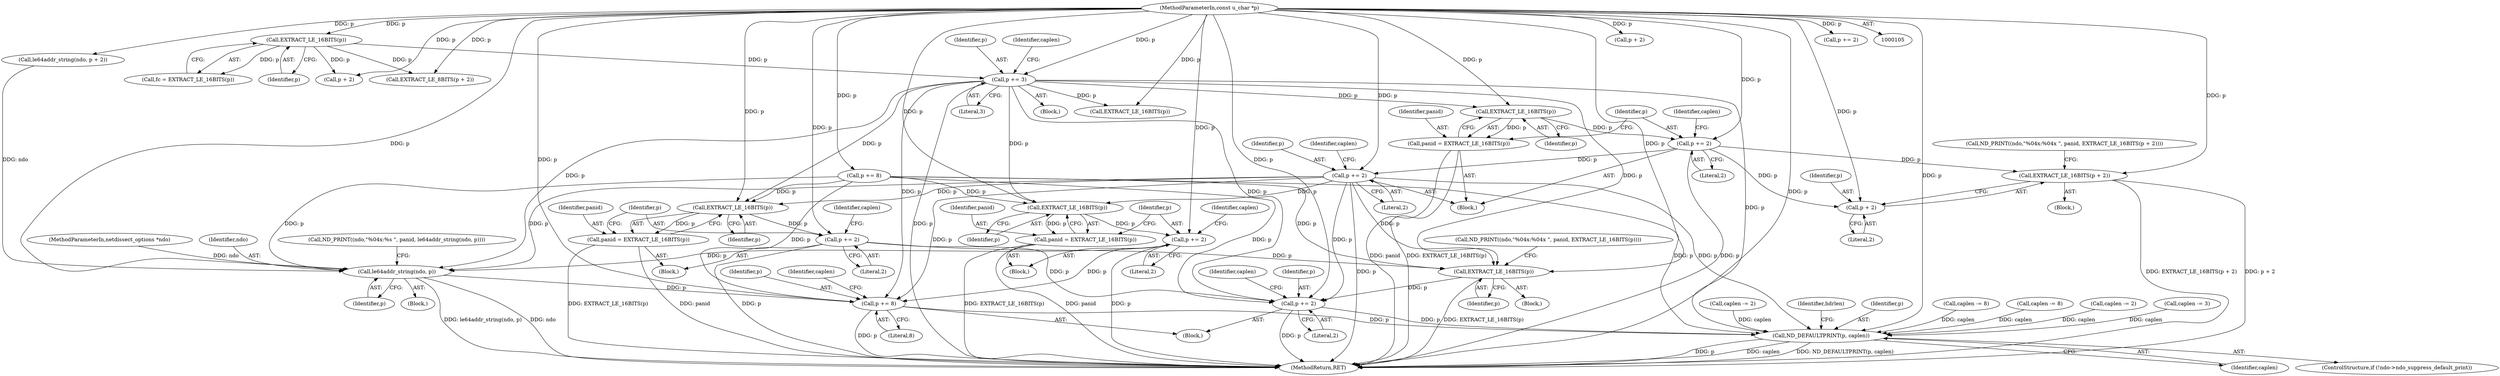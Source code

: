 digraph "0_tcpdump_9be4e0b5938b705e7e36cfcb110a740c6ff0cb97_0@pointer" {
"1000222" [label="(Call,EXTRACT_LE_16BITS(p))"];
"1000147" [label="(Call,p += 3)"];
"1000108" [label="(MethodParameterIn,const u_char *p)"];
"1000139" [label="(Call,EXTRACT_LE_16BITS(p))"];
"1000220" [label="(Call,panid = EXTRACT_LE_16BITS(p))"];
"1000224" [label="(Call,p += 2)"];
"1000255" [label="(Call,EXTRACT_LE_16BITS(p + 2))"];
"1000256" [label="(Call,p + 2)"];
"1000259" [label="(Call,p += 2)"];
"1000384" [label="(Call,EXTRACT_LE_16BITS(p))"];
"1000382" [label="(Call,panid = EXTRACT_LE_16BITS(p))"];
"1000386" [label="(Call,p += 2)"];
"1000417" [label="(Call,EXTRACT_LE_16BITS(p))"];
"1000419" [label="(Call,p += 2)"];
"1000500" [label="(Call,ND_DEFAULTPRINT(p, caplen))"];
"1000449" [label="(Call,EXTRACT_LE_16BITS(p))"];
"1000447" [label="(Call,panid = EXTRACT_LE_16BITS(p))"];
"1000451" [label="(Call,p += 2)"];
"1000482" [label="(Call,le64addr_string(ndo, p))"];
"1000485" [label="(Call,p += 8)"];
"1000140" [label="(Identifier,p)"];
"1000106" [label="(MethodParameterIn,netdissect_options *ndo)"];
"1000316" [label="(Call,le64addr_string(ndo, p + 2))"];
"1000260" [label="(Identifier,p)"];
"1000139" [label="(Call,EXTRACT_LE_16BITS(p))"];
"1000223" [label="(Identifier,p)"];
"1000505" [label="(MethodReturn,RET)"];
"1000450" [label="(Identifier,p)"];
"1000482" [label="(Call,le64addr_string(ndo, p))"];
"1000383" [label="(Identifier,panid)"];
"1000321" [label="(Call,p += 8)"];
"1000435" [label="(Block,)"];
"1000222" [label="(Call,EXTRACT_LE_16BITS(p))"];
"1000263" [label="(Identifier,caplen)"];
"1000318" [label="(Call,p + 2)"];
"1000500" [label="(Call,ND_DEFAULTPRINT(p, caplen))"];
"1000485" [label="(Call,p += 8)"];
"1000148" [label="(Identifier,p)"];
"1000144" [label="(Call,p + 2)"];
"1000256" [label="(Call,p + 2)"];
"1000388" [label="(Literal,2)"];
"1000415" [label="(Block,)"];
"1000501" [label="(Identifier,p)"];
"1000324" [label="(Call,caplen -= 8)"];
"1000448" [label="(Identifier,panid)"];
"1000488" [label="(Call,caplen -= 8)"];
"1000387" [label="(Identifier,p)"];
"1000147" [label="(Call,p += 3)"];
"1000248" [label="(Call,ND_PRINT((ndo,\"%04x:%04x \", panid, EXTRACT_LE_16BITS(p + 2))))"];
"1000480" [label="(Block,)"];
"1000385" [label="(Identifier,p)"];
"1000108" [label="(MethodParameterIn,const u_char *p)"];
"1000386" [label="(Call,p += 2)"];
"1000451" [label="(Call,p += 2)"];
"1000495" [label="(ControlStructure,if (!ndo->ndo_suppress_default_print))"];
"1000419" [label="(Call,p += 2)"];
"1000225" [label="(Identifier,p)"];
"1000502" [label="(Identifier,caplen)"];
"1000262" [label="(Call,caplen -= 2)"];
"1000224" [label="(Call,p += 2)"];
"1000221" [label="(Identifier,panid)"];
"1000418" [label="(Identifier,p)"];
"1000452" [label="(Identifier,p)"];
"1000283" [label="(Call,EXTRACT_LE_16BITS(p))"];
"1000447" [label="(Call,panid = EXTRACT_LE_16BITS(p))"];
"1000151" [label="(Identifier,caplen)"];
"1000109" [label="(Block,)"];
"1000226" [label="(Literal,2)"];
"1000342" [label="(Block,)"];
"1000486" [label="(Identifier,p)"];
"1000487" [label="(Literal,8)"];
"1000150" [label="(Call,caplen -= 3)"];
"1000484" [label="(Identifier,p)"];
"1000253" [label="(Block,)"];
"1000489" [label="(Identifier,caplen)"];
"1000453" [label="(Literal,2)"];
"1000261" [label="(Literal,2)"];
"1000137" [label="(Call,fc = EXTRACT_LE_16BITS(p))"];
"1000149" [label="(Literal,3)"];
"1000449" [label="(Call,EXTRACT_LE_16BITS(p))"];
"1000143" [label="(Call,EXTRACT_LE_8BITS(p + 2))"];
"1000483" [label="(Identifier,ndo)"];
"1000417" [label="(Call,EXTRACT_LE_16BITS(p))"];
"1000423" [label="(Identifier,caplen)"];
"1000455" [label="(Identifier,caplen)"];
"1000420" [label="(Identifier,p)"];
"1000220" [label="(Call,panid = EXTRACT_LE_16BITS(p))"];
"1000384" [label="(Call,EXTRACT_LE_16BITS(p))"];
"1000370" [label="(Block,)"];
"1000285" [label="(Call,p += 2)"];
"1000228" [label="(Identifier,caplen)"];
"1000410" [label="(Call,ND_PRINT((ndo,\"%04x:%04x \", panid, EXTRACT_LE_16BITS(p))))"];
"1000475" [label="(Call,ND_PRINT((ndo,\"%04x:%s \", panid, le64addr_string(ndo, p))))"];
"1000382" [label="(Call,panid = EXTRACT_LE_16BITS(p))"];
"1000259" [label="(Call,p += 2)"];
"1000421" [label="(Literal,2)"];
"1000422" [label="(Call,caplen -= 2)"];
"1000175" [label="(Block,)"];
"1000255" [label="(Call,EXTRACT_LE_16BITS(p + 2))"];
"1000390" [label="(Identifier,caplen)"];
"1000504" [label="(Identifier,hdrlen)"];
"1000257" [label="(Identifier,p)"];
"1000258" [label="(Literal,2)"];
"1000222" -> "1000220"  [label="AST: "];
"1000222" -> "1000223"  [label="CFG: "];
"1000223" -> "1000222"  [label="AST: "];
"1000220" -> "1000222"  [label="CFG: "];
"1000222" -> "1000220"  [label="DDG: p"];
"1000147" -> "1000222"  [label="DDG: p"];
"1000108" -> "1000222"  [label="DDG: p"];
"1000222" -> "1000224"  [label="DDG: p"];
"1000147" -> "1000109"  [label="AST: "];
"1000147" -> "1000149"  [label="CFG: "];
"1000148" -> "1000147"  [label="AST: "];
"1000149" -> "1000147"  [label="AST: "];
"1000151" -> "1000147"  [label="CFG: "];
"1000147" -> "1000505"  [label="DDG: p"];
"1000108" -> "1000147"  [label="DDG: p"];
"1000139" -> "1000147"  [label="DDG: p"];
"1000147" -> "1000283"  [label="DDG: p"];
"1000147" -> "1000384"  [label="DDG: p"];
"1000147" -> "1000417"  [label="DDG: p"];
"1000147" -> "1000419"  [label="DDG: p"];
"1000147" -> "1000449"  [label="DDG: p"];
"1000147" -> "1000482"  [label="DDG: p"];
"1000147" -> "1000485"  [label="DDG: p"];
"1000147" -> "1000500"  [label="DDG: p"];
"1000108" -> "1000105"  [label="AST: "];
"1000108" -> "1000505"  [label="DDG: p"];
"1000108" -> "1000139"  [label="DDG: p"];
"1000108" -> "1000143"  [label="DDG: p"];
"1000108" -> "1000144"  [label="DDG: p"];
"1000108" -> "1000224"  [label="DDG: p"];
"1000108" -> "1000255"  [label="DDG: p"];
"1000108" -> "1000256"  [label="DDG: p"];
"1000108" -> "1000259"  [label="DDG: p"];
"1000108" -> "1000283"  [label="DDG: p"];
"1000108" -> "1000285"  [label="DDG: p"];
"1000108" -> "1000316"  [label="DDG: p"];
"1000108" -> "1000318"  [label="DDG: p"];
"1000108" -> "1000321"  [label="DDG: p"];
"1000108" -> "1000384"  [label="DDG: p"];
"1000108" -> "1000386"  [label="DDG: p"];
"1000108" -> "1000417"  [label="DDG: p"];
"1000108" -> "1000419"  [label="DDG: p"];
"1000108" -> "1000449"  [label="DDG: p"];
"1000108" -> "1000451"  [label="DDG: p"];
"1000108" -> "1000482"  [label="DDG: p"];
"1000108" -> "1000485"  [label="DDG: p"];
"1000108" -> "1000500"  [label="DDG: p"];
"1000139" -> "1000137"  [label="AST: "];
"1000139" -> "1000140"  [label="CFG: "];
"1000140" -> "1000139"  [label="AST: "];
"1000137" -> "1000139"  [label="CFG: "];
"1000139" -> "1000137"  [label="DDG: p"];
"1000139" -> "1000143"  [label="DDG: p"];
"1000139" -> "1000144"  [label="DDG: p"];
"1000220" -> "1000175"  [label="AST: "];
"1000221" -> "1000220"  [label="AST: "];
"1000225" -> "1000220"  [label="CFG: "];
"1000220" -> "1000505"  [label="DDG: panid"];
"1000220" -> "1000505"  [label="DDG: EXTRACT_LE_16BITS(p)"];
"1000224" -> "1000175"  [label="AST: "];
"1000224" -> "1000226"  [label="CFG: "];
"1000225" -> "1000224"  [label="AST: "];
"1000226" -> "1000224"  [label="AST: "];
"1000228" -> "1000224"  [label="CFG: "];
"1000224" -> "1000505"  [label="DDG: p"];
"1000224" -> "1000255"  [label="DDG: p"];
"1000224" -> "1000256"  [label="DDG: p"];
"1000224" -> "1000259"  [label="DDG: p"];
"1000255" -> "1000253"  [label="AST: "];
"1000255" -> "1000256"  [label="CFG: "];
"1000256" -> "1000255"  [label="AST: "];
"1000248" -> "1000255"  [label="CFG: "];
"1000255" -> "1000505"  [label="DDG: EXTRACT_LE_16BITS(p + 2)"];
"1000255" -> "1000505"  [label="DDG: p + 2"];
"1000256" -> "1000258"  [label="CFG: "];
"1000257" -> "1000256"  [label="AST: "];
"1000258" -> "1000256"  [label="AST: "];
"1000259" -> "1000175"  [label="AST: "];
"1000259" -> "1000261"  [label="CFG: "];
"1000260" -> "1000259"  [label="AST: "];
"1000261" -> "1000259"  [label="AST: "];
"1000263" -> "1000259"  [label="CFG: "];
"1000259" -> "1000505"  [label="DDG: p"];
"1000259" -> "1000384"  [label="DDG: p"];
"1000259" -> "1000417"  [label="DDG: p"];
"1000259" -> "1000419"  [label="DDG: p"];
"1000259" -> "1000449"  [label="DDG: p"];
"1000259" -> "1000482"  [label="DDG: p"];
"1000259" -> "1000485"  [label="DDG: p"];
"1000259" -> "1000500"  [label="DDG: p"];
"1000384" -> "1000382"  [label="AST: "];
"1000384" -> "1000385"  [label="CFG: "];
"1000385" -> "1000384"  [label="AST: "];
"1000382" -> "1000384"  [label="CFG: "];
"1000384" -> "1000382"  [label="DDG: p"];
"1000321" -> "1000384"  [label="DDG: p"];
"1000384" -> "1000386"  [label="DDG: p"];
"1000382" -> "1000370"  [label="AST: "];
"1000383" -> "1000382"  [label="AST: "];
"1000387" -> "1000382"  [label="CFG: "];
"1000382" -> "1000505"  [label="DDG: panid"];
"1000382" -> "1000505"  [label="DDG: EXTRACT_LE_16BITS(p)"];
"1000386" -> "1000370"  [label="AST: "];
"1000386" -> "1000388"  [label="CFG: "];
"1000387" -> "1000386"  [label="AST: "];
"1000388" -> "1000386"  [label="AST: "];
"1000390" -> "1000386"  [label="CFG: "];
"1000386" -> "1000505"  [label="DDG: p"];
"1000386" -> "1000417"  [label="DDG: p"];
"1000386" -> "1000419"  [label="DDG: p"];
"1000417" -> "1000415"  [label="AST: "];
"1000417" -> "1000418"  [label="CFG: "];
"1000418" -> "1000417"  [label="AST: "];
"1000410" -> "1000417"  [label="CFG: "];
"1000417" -> "1000505"  [label="DDG: EXTRACT_LE_16BITS(p)"];
"1000321" -> "1000417"  [label="DDG: p"];
"1000417" -> "1000419"  [label="DDG: p"];
"1000419" -> "1000342"  [label="AST: "];
"1000419" -> "1000421"  [label="CFG: "];
"1000420" -> "1000419"  [label="AST: "];
"1000421" -> "1000419"  [label="AST: "];
"1000423" -> "1000419"  [label="CFG: "];
"1000419" -> "1000505"  [label="DDG: p"];
"1000321" -> "1000419"  [label="DDG: p"];
"1000419" -> "1000500"  [label="DDG: p"];
"1000500" -> "1000495"  [label="AST: "];
"1000500" -> "1000502"  [label="CFG: "];
"1000501" -> "1000500"  [label="AST: "];
"1000502" -> "1000500"  [label="AST: "];
"1000504" -> "1000500"  [label="CFG: "];
"1000500" -> "1000505"  [label="DDG: caplen"];
"1000500" -> "1000505"  [label="DDG: ND_DEFAULTPRINT(p, caplen)"];
"1000500" -> "1000505"  [label="DDG: p"];
"1000321" -> "1000500"  [label="DDG: p"];
"1000485" -> "1000500"  [label="DDG: p"];
"1000422" -> "1000500"  [label="DDG: caplen"];
"1000262" -> "1000500"  [label="DDG: caplen"];
"1000324" -> "1000500"  [label="DDG: caplen"];
"1000488" -> "1000500"  [label="DDG: caplen"];
"1000150" -> "1000500"  [label="DDG: caplen"];
"1000449" -> "1000447"  [label="AST: "];
"1000449" -> "1000450"  [label="CFG: "];
"1000450" -> "1000449"  [label="AST: "];
"1000447" -> "1000449"  [label="CFG: "];
"1000449" -> "1000447"  [label="DDG: p"];
"1000321" -> "1000449"  [label="DDG: p"];
"1000449" -> "1000451"  [label="DDG: p"];
"1000447" -> "1000435"  [label="AST: "];
"1000448" -> "1000447"  [label="AST: "];
"1000452" -> "1000447"  [label="CFG: "];
"1000447" -> "1000505"  [label="DDG: EXTRACT_LE_16BITS(p)"];
"1000447" -> "1000505"  [label="DDG: panid"];
"1000451" -> "1000435"  [label="AST: "];
"1000451" -> "1000453"  [label="CFG: "];
"1000452" -> "1000451"  [label="AST: "];
"1000453" -> "1000451"  [label="AST: "];
"1000455" -> "1000451"  [label="CFG: "];
"1000451" -> "1000505"  [label="DDG: p"];
"1000451" -> "1000482"  [label="DDG: p"];
"1000451" -> "1000485"  [label="DDG: p"];
"1000482" -> "1000480"  [label="AST: "];
"1000482" -> "1000484"  [label="CFG: "];
"1000483" -> "1000482"  [label="AST: "];
"1000484" -> "1000482"  [label="AST: "];
"1000475" -> "1000482"  [label="CFG: "];
"1000482" -> "1000505"  [label="DDG: ndo"];
"1000482" -> "1000505"  [label="DDG: le64addr_string(ndo, p)"];
"1000316" -> "1000482"  [label="DDG: ndo"];
"1000106" -> "1000482"  [label="DDG: ndo"];
"1000321" -> "1000482"  [label="DDG: p"];
"1000482" -> "1000485"  [label="DDG: p"];
"1000485" -> "1000342"  [label="AST: "];
"1000485" -> "1000487"  [label="CFG: "];
"1000486" -> "1000485"  [label="AST: "];
"1000487" -> "1000485"  [label="AST: "];
"1000489" -> "1000485"  [label="CFG: "];
"1000485" -> "1000505"  [label="DDG: p"];
"1000321" -> "1000485"  [label="DDG: p"];
}
